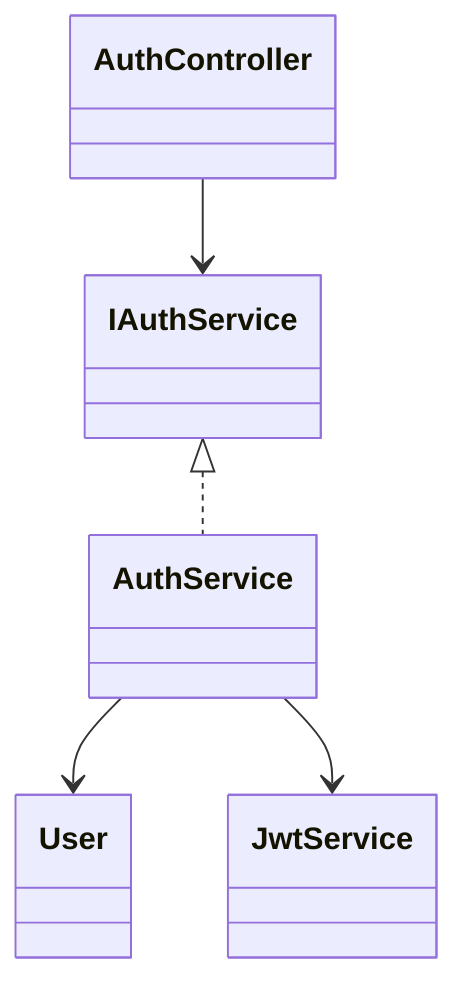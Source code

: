 classDiagram
    class AuthController
    class IAuthService
    class AuthService
    class User
    class JwtService

    AuthController --> IAuthService
    IAuthService <|.. AuthService
    AuthService --> User
    AuthService --> JwtService